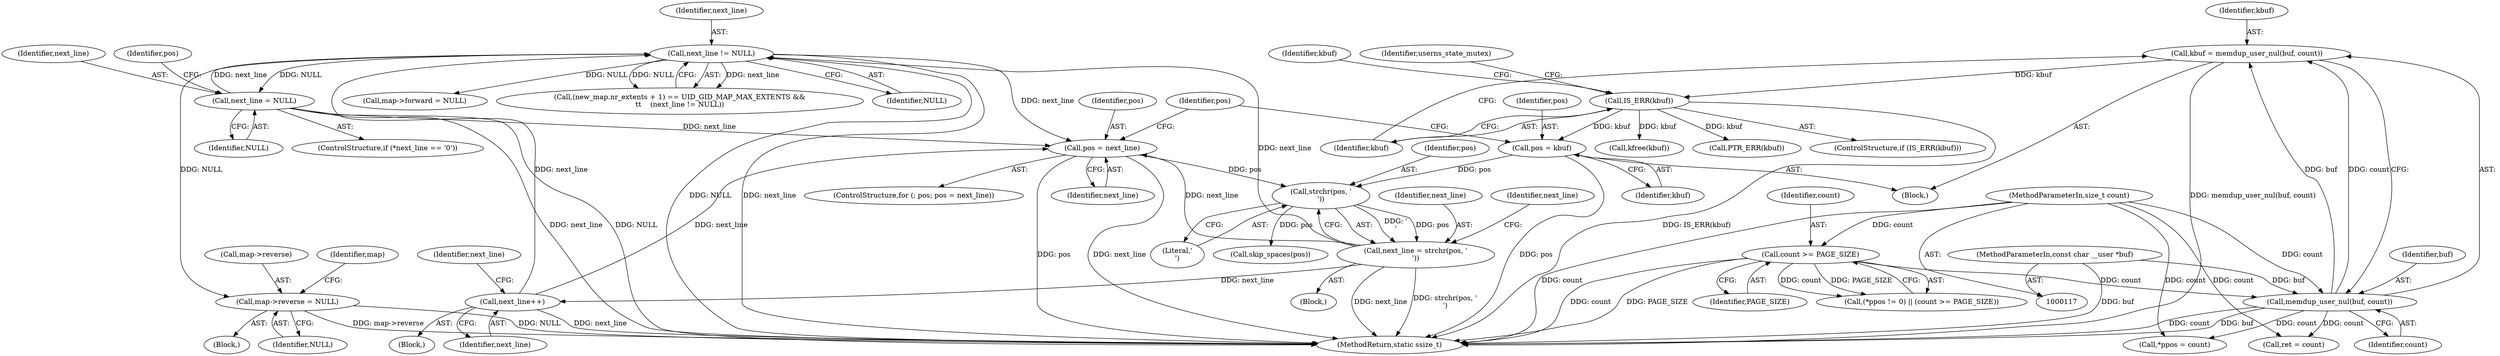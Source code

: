 digraph "0_linux_d2f007dbe7e4c9583eea6eb04d60001e85c6f1bd@pointer" {
"1000561" [label="(Call,map->reverse = NULL)"];
"1000367" [label="(Call,next_line != NULL)"];
"1000226" [label="(Call,next_line++)"];
"1000214" [label="(Call,next_line = strchr(pos, '\n'))"];
"1000216" [label="(Call,strchr(pos, '\n'))"];
"1000205" [label="(Call,pos = kbuf)"];
"1000166" [label="(Call,IS_ERR(kbuf))"];
"1000160" [label="(Call,kbuf = memdup_user_nul(buf, count))"];
"1000162" [label="(Call,memdup_user_nul(buf, count))"];
"1000119" [label="(MethodParameterIn,const char __user *buf)"];
"1000154" [label="(Call,count >= PAGE_SIZE)"];
"1000120" [label="(MethodParameterIn,size_t count)"];
"1000210" [label="(Call,pos = next_line)"];
"1000233" [label="(Call,next_line = NULL)"];
"1000210" [label="(Call,pos = next_line)"];
"1000208" [label="(ControlStructure,for (; pos; pos = next_line))"];
"1000164" [label="(Identifier,count)"];
"1000547" [label="(Block,)"];
"1000237" [label="(Identifier,pos)"];
"1000163" [label="(Identifier,buf)"];
"1000359" [label="(Call,(new_map.nr_extents + 1) == UID_GID_MAP_MAX_EXTENTS &&\n\t\t    (next_line != NULL))"];
"1000218" [label="(Literal,'\n')"];
"1000228" [label="(ControlStructure,if (*next_line == '\0'))"];
"1000213" [label="(Block,)"];
"1000574" [label="(Call,kfree(kbuf))"];
"1000149" [label="(Call,(*ppos != 0) || (count >= PAGE_SIZE))"];
"1000233" [label="(Call,next_line = NULL)"];
"1000227" [label="(Identifier,next_line)"];
"1000568" [label="(Identifier,map)"];
"1000207" [label="(Identifier,kbuf)"];
"1000556" [label="(Call,map->forward = NULL)"];
"1000206" [label="(Identifier,pos)"];
"1000155" [label="(Identifier,count)"];
"1000169" [label="(Call,PTR_ERR(kbuf))"];
"1000216" [label="(Call,strchr(pos, '\n'))"];
"1000561" [label="(Call,map->reverse = NULL)"];
"1000125" [label="(Block,)"];
"1000205" [label="(Call,pos = kbuf)"];
"1000119" [label="(MethodParameterIn,const char __user *buf)"];
"1000529" [label="(Call,*ppos = count)"];
"1000214" [label="(Call,next_line = strchr(pos, '\n'))"];
"1000562" [label="(Call,map->reverse)"];
"1000156" [label="(Identifier,PAGE_SIZE)"];
"1000166" [label="(Call,IS_ERR(kbuf))"];
"1000162" [label="(Call,memdup_user_nul(buf, count))"];
"1000235" [label="(Identifier,NULL)"];
"1000165" [label="(ControlStructure,if (IS_ERR(kbuf)))"];
"1000221" [label="(Block,)"];
"1000226" [label="(Call,next_line++)"];
"1000209" [label="(Identifier,pos)"];
"1000154" [label="(Call,count >= PAGE_SIZE)"];
"1000167" [label="(Identifier,kbuf)"];
"1000170" [label="(Identifier,kbuf)"];
"1000367" [label="(Call,next_line != NULL)"];
"1000578" [label="(MethodReturn,static ssize_t)"];
"1000215" [label="(Identifier,next_line)"];
"1000220" [label="(Identifier,next_line)"];
"1000238" [label="(Call,skip_spaces(pos))"];
"1000533" [label="(Call,ret = count)"];
"1000211" [label="(Identifier,pos)"];
"1000212" [label="(Identifier,next_line)"];
"1000234" [label="(Identifier,next_line)"];
"1000173" [label="(Identifier,userns_state_mutex)"];
"1000565" [label="(Identifier,NULL)"];
"1000369" [label="(Identifier,NULL)"];
"1000217" [label="(Identifier,pos)"];
"1000368" [label="(Identifier,next_line)"];
"1000231" [label="(Identifier,next_line)"];
"1000161" [label="(Identifier,kbuf)"];
"1000160" [label="(Call,kbuf = memdup_user_nul(buf, count))"];
"1000120" [label="(MethodParameterIn,size_t count)"];
"1000561" -> "1000547"  [label="AST: "];
"1000561" -> "1000565"  [label="CFG: "];
"1000562" -> "1000561"  [label="AST: "];
"1000565" -> "1000561"  [label="AST: "];
"1000568" -> "1000561"  [label="CFG: "];
"1000561" -> "1000578"  [label="DDG: map->reverse"];
"1000561" -> "1000578"  [label="DDG: NULL"];
"1000367" -> "1000561"  [label="DDG: NULL"];
"1000367" -> "1000359"  [label="AST: "];
"1000367" -> "1000369"  [label="CFG: "];
"1000368" -> "1000367"  [label="AST: "];
"1000369" -> "1000367"  [label="AST: "];
"1000359" -> "1000367"  [label="CFG: "];
"1000367" -> "1000578"  [label="DDG: NULL"];
"1000367" -> "1000578"  [label="DDG: next_line"];
"1000367" -> "1000210"  [label="DDG: next_line"];
"1000367" -> "1000233"  [label="DDG: NULL"];
"1000367" -> "1000359"  [label="DDG: next_line"];
"1000367" -> "1000359"  [label="DDG: NULL"];
"1000226" -> "1000367"  [label="DDG: next_line"];
"1000233" -> "1000367"  [label="DDG: next_line"];
"1000214" -> "1000367"  [label="DDG: next_line"];
"1000367" -> "1000556"  [label="DDG: NULL"];
"1000226" -> "1000221"  [label="AST: "];
"1000226" -> "1000227"  [label="CFG: "];
"1000227" -> "1000226"  [label="AST: "];
"1000231" -> "1000226"  [label="CFG: "];
"1000226" -> "1000578"  [label="DDG: next_line"];
"1000226" -> "1000210"  [label="DDG: next_line"];
"1000214" -> "1000226"  [label="DDG: next_line"];
"1000214" -> "1000213"  [label="AST: "];
"1000214" -> "1000216"  [label="CFG: "];
"1000215" -> "1000214"  [label="AST: "];
"1000216" -> "1000214"  [label="AST: "];
"1000220" -> "1000214"  [label="CFG: "];
"1000214" -> "1000578"  [label="DDG: strchr(pos, '\n')"];
"1000214" -> "1000578"  [label="DDG: next_line"];
"1000214" -> "1000210"  [label="DDG: next_line"];
"1000216" -> "1000214"  [label="DDG: pos"];
"1000216" -> "1000214"  [label="DDG: '\n'"];
"1000216" -> "1000218"  [label="CFG: "];
"1000217" -> "1000216"  [label="AST: "];
"1000218" -> "1000216"  [label="AST: "];
"1000205" -> "1000216"  [label="DDG: pos"];
"1000210" -> "1000216"  [label="DDG: pos"];
"1000216" -> "1000238"  [label="DDG: pos"];
"1000205" -> "1000125"  [label="AST: "];
"1000205" -> "1000207"  [label="CFG: "];
"1000206" -> "1000205"  [label="AST: "];
"1000207" -> "1000205"  [label="AST: "];
"1000209" -> "1000205"  [label="CFG: "];
"1000205" -> "1000578"  [label="DDG: pos"];
"1000166" -> "1000205"  [label="DDG: kbuf"];
"1000166" -> "1000165"  [label="AST: "];
"1000166" -> "1000167"  [label="CFG: "];
"1000167" -> "1000166"  [label="AST: "];
"1000170" -> "1000166"  [label="CFG: "];
"1000173" -> "1000166"  [label="CFG: "];
"1000166" -> "1000578"  [label="DDG: IS_ERR(kbuf)"];
"1000160" -> "1000166"  [label="DDG: kbuf"];
"1000166" -> "1000169"  [label="DDG: kbuf"];
"1000166" -> "1000574"  [label="DDG: kbuf"];
"1000160" -> "1000125"  [label="AST: "];
"1000160" -> "1000162"  [label="CFG: "];
"1000161" -> "1000160"  [label="AST: "];
"1000162" -> "1000160"  [label="AST: "];
"1000167" -> "1000160"  [label="CFG: "];
"1000160" -> "1000578"  [label="DDG: memdup_user_nul(buf, count)"];
"1000162" -> "1000160"  [label="DDG: buf"];
"1000162" -> "1000160"  [label="DDG: count"];
"1000162" -> "1000164"  [label="CFG: "];
"1000163" -> "1000162"  [label="AST: "];
"1000164" -> "1000162"  [label="AST: "];
"1000162" -> "1000578"  [label="DDG: count"];
"1000162" -> "1000578"  [label="DDG: buf"];
"1000119" -> "1000162"  [label="DDG: buf"];
"1000154" -> "1000162"  [label="DDG: count"];
"1000120" -> "1000162"  [label="DDG: count"];
"1000162" -> "1000529"  [label="DDG: count"];
"1000162" -> "1000533"  [label="DDG: count"];
"1000119" -> "1000117"  [label="AST: "];
"1000119" -> "1000578"  [label="DDG: buf"];
"1000154" -> "1000149"  [label="AST: "];
"1000154" -> "1000156"  [label="CFG: "];
"1000155" -> "1000154"  [label="AST: "];
"1000156" -> "1000154"  [label="AST: "];
"1000149" -> "1000154"  [label="CFG: "];
"1000154" -> "1000578"  [label="DDG: count"];
"1000154" -> "1000578"  [label="DDG: PAGE_SIZE"];
"1000154" -> "1000149"  [label="DDG: count"];
"1000154" -> "1000149"  [label="DDG: PAGE_SIZE"];
"1000120" -> "1000154"  [label="DDG: count"];
"1000120" -> "1000117"  [label="AST: "];
"1000120" -> "1000578"  [label="DDG: count"];
"1000120" -> "1000529"  [label="DDG: count"];
"1000120" -> "1000533"  [label="DDG: count"];
"1000210" -> "1000208"  [label="AST: "];
"1000210" -> "1000212"  [label="CFG: "];
"1000211" -> "1000210"  [label="AST: "];
"1000212" -> "1000210"  [label="AST: "];
"1000209" -> "1000210"  [label="CFG: "];
"1000210" -> "1000578"  [label="DDG: next_line"];
"1000210" -> "1000578"  [label="DDG: pos"];
"1000233" -> "1000210"  [label="DDG: next_line"];
"1000233" -> "1000228"  [label="AST: "];
"1000233" -> "1000235"  [label="CFG: "];
"1000234" -> "1000233"  [label="AST: "];
"1000235" -> "1000233"  [label="AST: "];
"1000237" -> "1000233"  [label="CFG: "];
"1000233" -> "1000578"  [label="DDG: NULL"];
"1000233" -> "1000578"  [label="DDG: next_line"];
}
